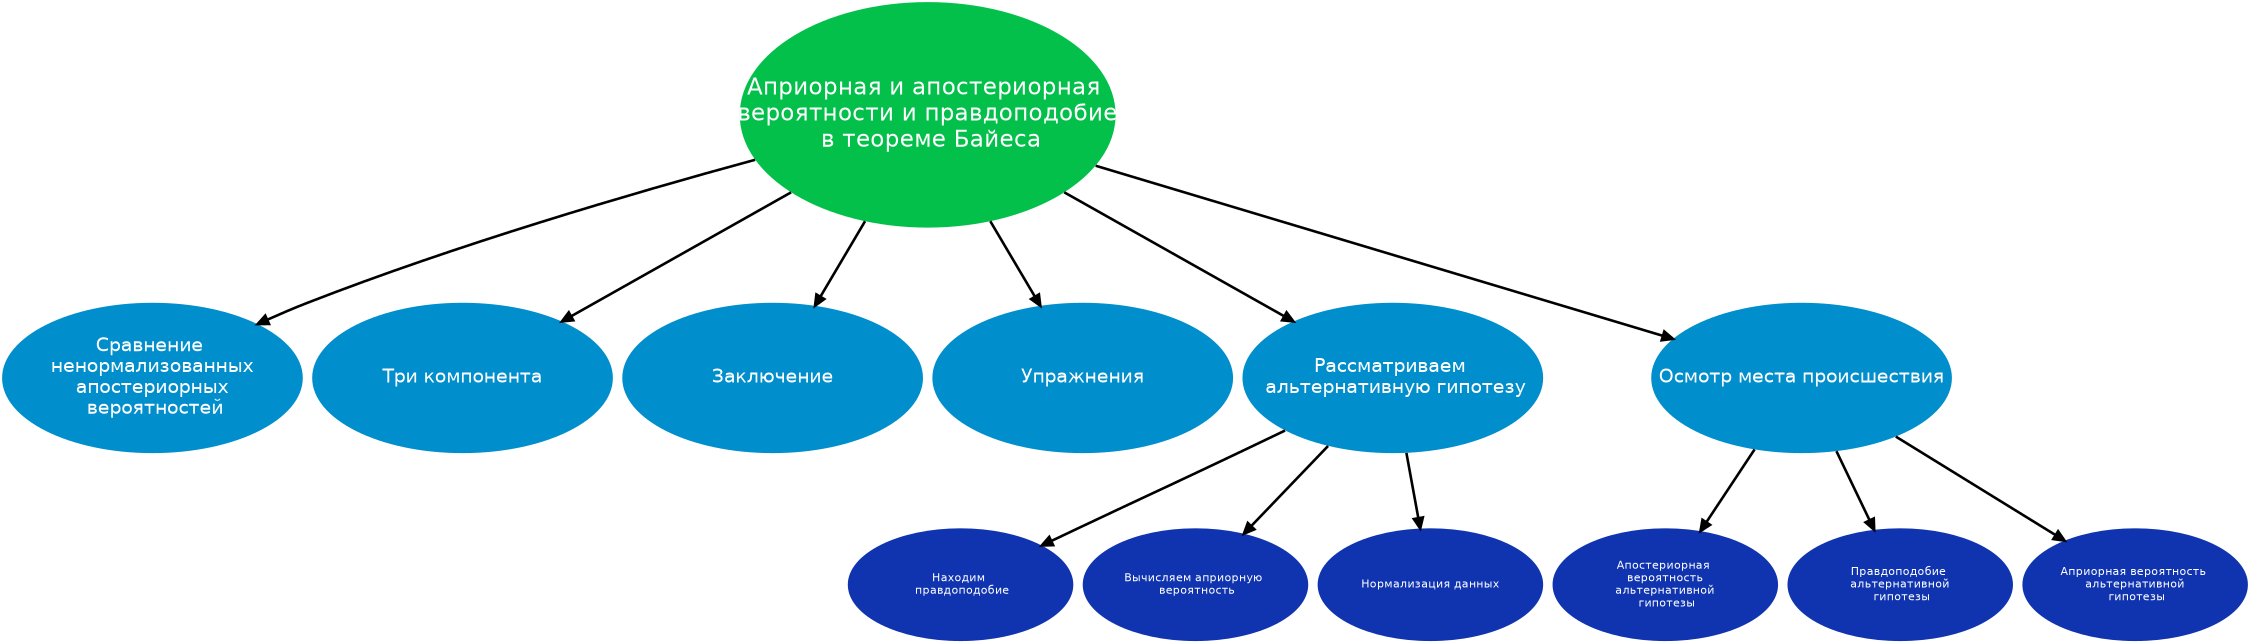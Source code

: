 digraph MindMap {
  dpi=300;
  size = "15";
  fontname="Helvetica";
  graph [ranksep=2];

  node [
    shape=ellipse
    style=filled
    fillcolor="#03C04A"
    fontname=Helvetica
    fontsize=50
    fontcolor="#FFFFFF"
    width=10
    height=6
    penwidth=0
    fixedsize=true
    ];
  edge [
    arrowhead=normal
    arrowsize=2
    penwidth=5
    ];

  root [ label="Априорная и апостериорная \n вероятности и правдоподобие \n в теореме Байеса" fontsize=45];
  
  node [
    fontsize=36
    fillcolor="#008ECC"
    width=8
    height=4
    ];
  
   11 [ label="Сравнение \n ненормализованных \n апостериорных \n вероятностей"];
   12 [ label="Три компонента" ];
   13 [ label="Заключение" ];
   14 [ label="Упражнения" ];
   15 [ label="Рассматриваем \n альтернативную гипотезу" ];
   16 [ label="Осмотр места происшествия" ];
   
  root->{ 11 12 13 14 15 16 };
  
  node [
    fontsize=22
    fillcolor="#1034AF"
    width=6
    height=3
    ];

  23 [ label="Находим \n правдоподобие" ];
  24 [ label="Вычисляем априорную \n вероятность" ];
  25 [ label="Нормализация данных" ];

  15 -> { 23 24 25 };

  26 [ label="Апостериорная \n вероятность \n альтернативной \n гипотезы" ];
  27 [ label="Правдоподобие \n альтернативной \n гипотезы" ];
  28 [ label="Априорная вероятность \n альтернативной \n гипотезы" ];

  16 -> { 26 27 28 };

}

